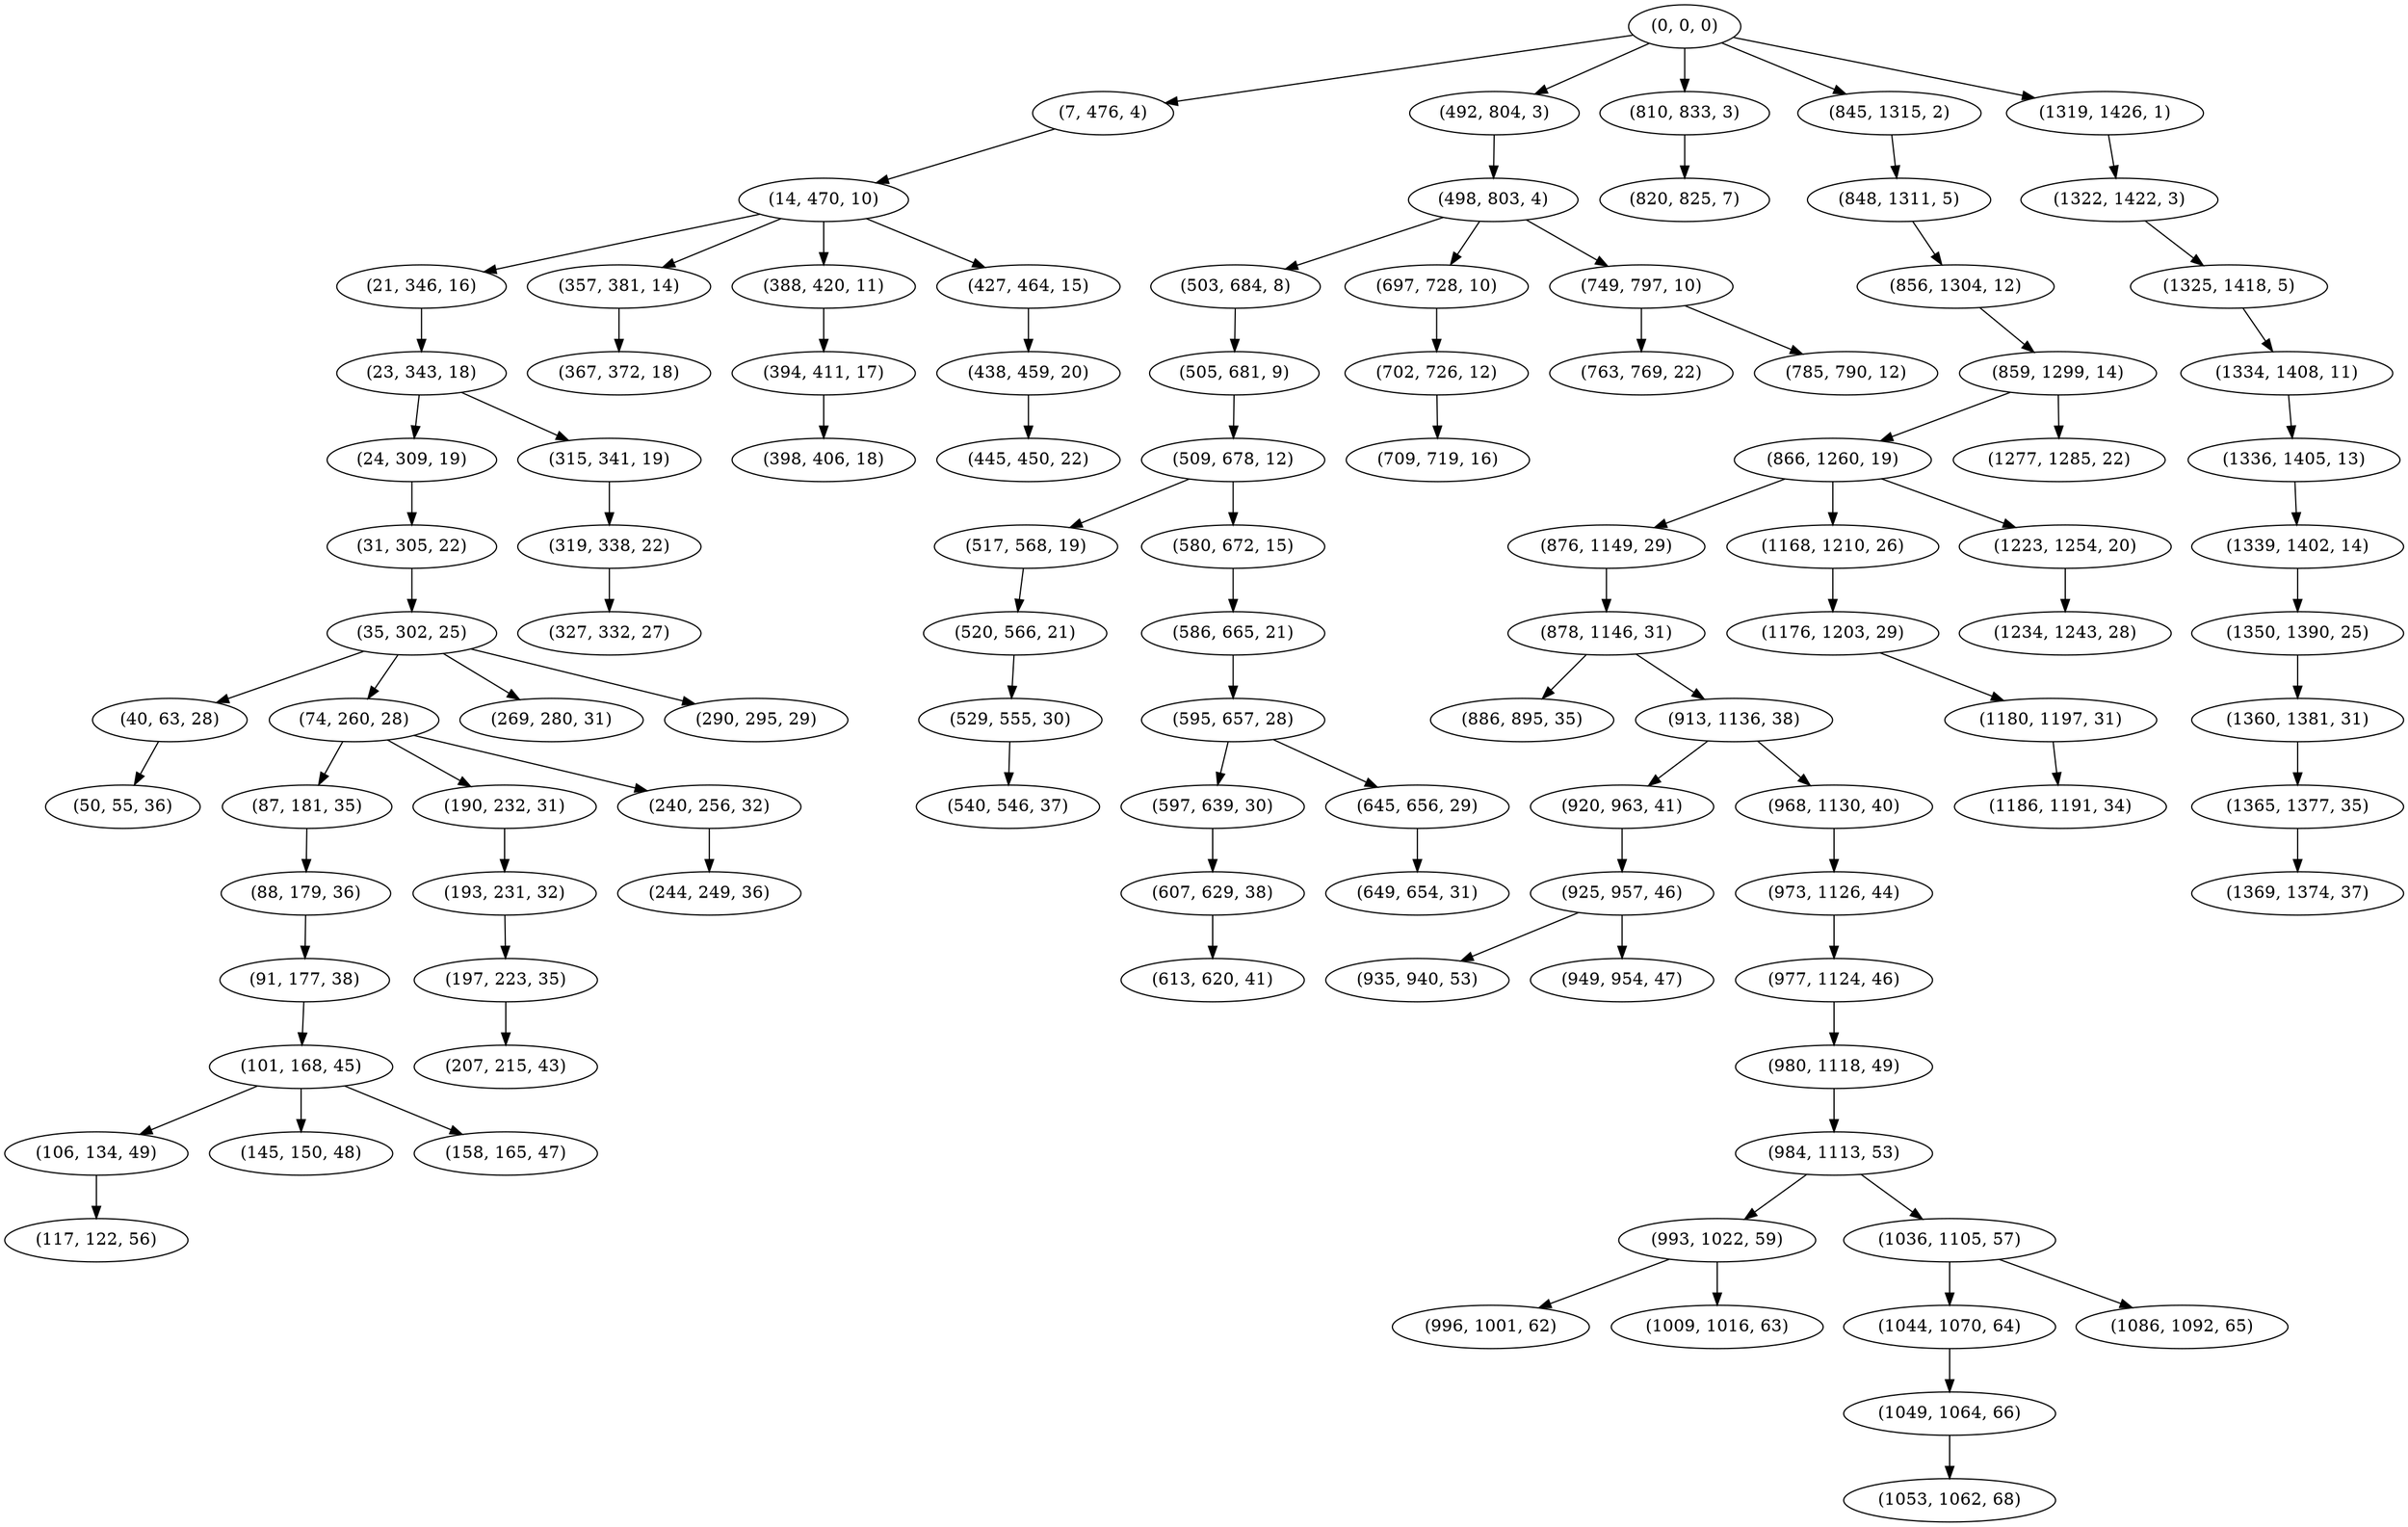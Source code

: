 digraph tree {
    "(0, 0, 0)";
    "(7, 476, 4)";
    "(14, 470, 10)";
    "(21, 346, 16)";
    "(23, 343, 18)";
    "(24, 309, 19)";
    "(31, 305, 22)";
    "(35, 302, 25)";
    "(40, 63, 28)";
    "(50, 55, 36)";
    "(74, 260, 28)";
    "(87, 181, 35)";
    "(88, 179, 36)";
    "(91, 177, 38)";
    "(101, 168, 45)";
    "(106, 134, 49)";
    "(117, 122, 56)";
    "(145, 150, 48)";
    "(158, 165, 47)";
    "(190, 232, 31)";
    "(193, 231, 32)";
    "(197, 223, 35)";
    "(207, 215, 43)";
    "(240, 256, 32)";
    "(244, 249, 36)";
    "(269, 280, 31)";
    "(290, 295, 29)";
    "(315, 341, 19)";
    "(319, 338, 22)";
    "(327, 332, 27)";
    "(357, 381, 14)";
    "(367, 372, 18)";
    "(388, 420, 11)";
    "(394, 411, 17)";
    "(398, 406, 18)";
    "(427, 464, 15)";
    "(438, 459, 20)";
    "(445, 450, 22)";
    "(492, 804, 3)";
    "(498, 803, 4)";
    "(503, 684, 8)";
    "(505, 681, 9)";
    "(509, 678, 12)";
    "(517, 568, 19)";
    "(520, 566, 21)";
    "(529, 555, 30)";
    "(540, 546, 37)";
    "(580, 672, 15)";
    "(586, 665, 21)";
    "(595, 657, 28)";
    "(597, 639, 30)";
    "(607, 629, 38)";
    "(613, 620, 41)";
    "(645, 656, 29)";
    "(649, 654, 31)";
    "(697, 728, 10)";
    "(702, 726, 12)";
    "(709, 719, 16)";
    "(749, 797, 10)";
    "(763, 769, 22)";
    "(785, 790, 12)";
    "(810, 833, 3)";
    "(820, 825, 7)";
    "(845, 1315, 2)";
    "(848, 1311, 5)";
    "(856, 1304, 12)";
    "(859, 1299, 14)";
    "(866, 1260, 19)";
    "(876, 1149, 29)";
    "(878, 1146, 31)";
    "(886, 895, 35)";
    "(913, 1136, 38)";
    "(920, 963, 41)";
    "(925, 957, 46)";
    "(935, 940, 53)";
    "(949, 954, 47)";
    "(968, 1130, 40)";
    "(973, 1126, 44)";
    "(977, 1124, 46)";
    "(980, 1118, 49)";
    "(984, 1113, 53)";
    "(993, 1022, 59)";
    "(996, 1001, 62)";
    "(1009, 1016, 63)";
    "(1036, 1105, 57)";
    "(1044, 1070, 64)";
    "(1049, 1064, 66)";
    "(1053, 1062, 68)";
    "(1086, 1092, 65)";
    "(1168, 1210, 26)";
    "(1176, 1203, 29)";
    "(1180, 1197, 31)";
    "(1186, 1191, 34)";
    "(1223, 1254, 20)";
    "(1234, 1243, 28)";
    "(1277, 1285, 22)";
    "(1319, 1426, 1)";
    "(1322, 1422, 3)";
    "(1325, 1418, 5)";
    "(1334, 1408, 11)";
    "(1336, 1405, 13)";
    "(1339, 1402, 14)";
    "(1350, 1390, 25)";
    "(1360, 1381, 31)";
    "(1365, 1377, 35)";
    "(1369, 1374, 37)";
    "(0, 0, 0)" -> "(7, 476, 4)";
    "(0, 0, 0)" -> "(492, 804, 3)";
    "(0, 0, 0)" -> "(810, 833, 3)";
    "(0, 0, 0)" -> "(845, 1315, 2)";
    "(0, 0, 0)" -> "(1319, 1426, 1)";
    "(7, 476, 4)" -> "(14, 470, 10)";
    "(14, 470, 10)" -> "(21, 346, 16)";
    "(14, 470, 10)" -> "(357, 381, 14)";
    "(14, 470, 10)" -> "(388, 420, 11)";
    "(14, 470, 10)" -> "(427, 464, 15)";
    "(21, 346, 16)" -> "(23, 343, 18)";
    "(23, 343, 18)" -> "(24, 309, 19)";
    "(23, 343, 18)" -> "(315, 341, 19)";
    "(24, 309, 19)" -> "(31, 305, 22)";
    "(31, 305, 22)" -> "(35, 302, 25)";
    "(35, 302, 25)" -> "(40, 63, 28)";
    "(35, 302, 25)" -> "(74, 260, 28)";
    "(35, 302, 25)" -> "(269, 280, 31)";
    "(35, 302, 25)" -> "(290, 295, 29)";
    "(40, 63, 28)" -> "(50, 55, 36)";
    "(74, 260, 28)" -> "(87, 181, 35)";
    "(74, 260, 28)" -> "(190, 232, 31)";
    "(74, 260, 28)" -> "(240, 256, 32)";
    "(87, 181, 35)" -> "(88, 179, 36)";
    "(88, 179, 36)" -> "(91, 177, 38)";
    "(91, 177, 38)" -> "(101, 168, 45)";
    "(101, 168, 45)" -> "(106, 134, 49)";
    "(101, 168, 45)" -> "(145, 150, 48)";
    "(101, 168, 45)" -> "(158, 165, 47)";
    "(106, 134, 49)" -> "(117, 122, 56)";
    "(190, 232, 31)" -> "(193, 231, 32)";
    "(193, 231, 32)" -> "(197, 223, 35)";
    "(197, 223, 35)" -> "(207, 215, 43)";
    "(240, 256, 32)" -> "(244, 249, 36)";
    "(315, 341, 19)" -> "(319, 338, 22)";
    "(319, 338, 22)" -> "(327, 332, 27)";
    "(357, 381, 14)" -> "(367, 372, 18)";
    "(388, 420, 11)" -> "(394, 411, 17)";
    "(394, 411, 17)" -> "(398, 406, 18)";
    "(427, 464, 15)" -> "(438, 459, 20)";
    "(438, 459, 20)" -> "(445, 450, 22)";
    "(492, 804, 3)" -> "(498, 803, 4)";
    "(498, 803, 4)" -> "(503, 684, 8)";
    "(498, 803, 4)" -> "(697, 728, 10)";
    "(498, 803, 4)" -> "(749, 797, 10)";
    "(503, 684, 8)" -> "(505, 681, 9)";
    "(505, 681, 9)" -> "(509, 678, 12)";
    "(509, 678, 12)" -> "(517, 568, 19)";
    "(509, 678, 12)" -> "(580, 672, 15)";
    "(517, 568, 19)" -> "(520, 566, 21)";
    "(520, 566, 21)" -> "(529, 555, 30)";
    "(529, 555, 30)" -> "(540, 546, 37)";
    "(580, 672, 15)" -> "(586, 665, 21)";
    "(586, 665, 21)" -> "(595, 657, 28)";
    "(595, 657, 28)" -> "(597, 639, 30)";
    "(595, 657, 28)" -> "(645, 656, 29)";
    "(597, 639, 30)" -> "(607, 629, 38)";
    "(607, 629, 38)" -> "(613, 620, 41)";
    "(645, 656, 29)" -> "(649, 654, 31)";
    "(697, 728, 10)" -> "(702, 726, 12)";
    "(702, 726, 12)" -> "(709, 719, 16)";
    "(749, 797, 10)" -> "(763, 769, 22)";
    "(749, 797, 10)" -> "(785, 790, 12)";
    "(810, 833, 3)" -> "(820, 825, 7)";
    "(845, 1315, 2)" -> "(848, 1311, 5)";
    "(848, 1311, 5)" -> "(856, 1304, 12)";
    "(856, 1304, 12)" -> "(859, 1299, 14)";
    "(859, 1299, 14)" -> "(866, 1260, 19)";
    "(859, 1299, 14)" -> "(1277, 1285, 22)";
    "(866, 1260, 19)" -> "(876, 1149, 29)";
    "(866, 1260, 19)" -> "(1168, 1210, 26)";
    "(866, 1260, 19)" -> "(1223, 1254, 20)";
    "(876, 1149, 29)" -> "(878, 1146, 31)";
    "(878, 1146, 31)" -> "(886, 895, 35)";
    "(878, 1146, 31)" -> "(913, 1136, 38)";
    "(913, 1136, 38)" -> "(920, 963, 41)";
    "(913, 1136, 38)" -> "(968, 1130, 40)";
    "(920, 963, 41)" -> "(925, 957, 46)";
    "(925, 957, 46)" -> "(935, 940, 53)";
    "(925, 957, 46)" -> "(949, 954, 47)";
    "(968, 1130, 40)" -> "(973, 1126, 44)";
    "(973, 1126, 44)" -> "(977, 1124, 46)";
    "(977, 1124, 46)" -> "(980, 1118, 49)";
    "(980, 1118, 49)" -> "(984, 1113, 53)";
    "(984, 1113, 53)" -> "(993, 1022, 59)";
    "(984, 1113, 53)" -> "(1036, 1105, 57)";
    "(993, 1022, 59)" -> "(996, 1001, 62)";
    "(993, 1022, 59)" -> "(1009, 1016, 63)";
    "(1036, 1105, 57)" -> "(1044, 1070, 64)";
    "(1036, 1105, 57)" -> "(1086, 1092, 65)";
    "(1044, 1070, 64)" -> "(1049, 1064, 66)";
    "(1049, 1064, 66)" -> "(1053, 1062, 68)";
    "(1168, 1210, 26)" -> "(1176, 1203, 29)";
    "(1176, 1203, 29)" -> "(1180, 1197, 31)";
    "(1180, 1197, 31)" -> "(1186, 1191, 34)";
    "(1223, 1254, 20)" -> "(1234, 1243, 28)";
    "(1319, 1426, 1)" -> "(1322, 1422, 3)";
    "(1322, 1422, 3)" -> "(1325, 1418, 5)";
    "(1325, 1418, 5)" -> "(1334, 1408, 11)";
    "(1334, 1408, 11)" -> "(1336, 1405, 13)";
    "(1336, 1405, 13)" -> "(1339, 1402, 14)";
    "(1339, 1402, 14)" -> "(1350, 1390, 25)";
    "(1350, 1390, 25)" -> "(1360, 1381, 31)";
    "(1360, 1381, 31)" -> "(1365, 1377, 35)";
    "(1365, 1377, 35)" -> "(1369, 1374, 37)";
}
